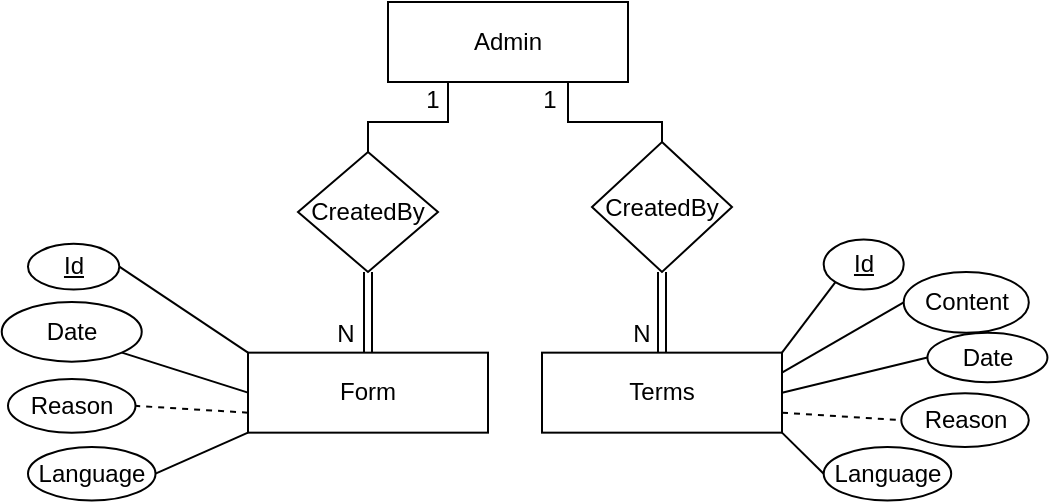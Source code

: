 <mxfile version="24.7.8">
  <diagram name="Page-1" id="fVPCt6A0FaTb8haAH9xS">
    <mxGraphModel dx="600" dy="323" grid="1" gridSize="10" guides="1" tooltips="1" connect="1" arrows="1" fold="1" page="1" pageScale="1" pageWidth="827" pageHeight="1169" math="0" shadow="0">
      <root>
        <mxCell id="0" />
        <mxCell id="1" parent="0" />
        <mxCell id="F9UBOT8fLvM2I1Nvsxj9-2" style="rounded=0;orthogonalLoop=1;jettySize=auto;html=1;exitX=0;exitY=0;exitDx=0;exitDy=0;entryX=1;entryY=0.5;entryDx=0;entryDy=0;endArrow=none;endFill=0;" parent="1" source="F9UBOT8fLvM2I1Nvsxj9-6" target="F9UBOT8fLvM2I1Nvsxj9-19" edge="1">
          <mxGeometry relative="1" as="geometry" />
        </mxCell>
        <mxCell id="F9UBOT8fLvM2I1Nvsxj9-3" style="rounded=0;orthogonalLoop=1;jettySize=auto;html=1;entryX=1;entryY=1;entryDx=0;entryDy=0;endArrow=none;endFill=0;exitX=0;exitY=0.5;exitDx=0;exitDy=0;" parent="1" source="F9UBOT8fLvM2I1Nvsxj9-6" target="F9UBOT8fLvM2I1Nvsxj9-20" edge="1">
          <mxGeometry relative="1" as="geometry">
            <mxPoint x="561.19" y="602.95" as="sourcePoint" />
          </mxGeometry>
        </mxCell>
        <mxCell id="F9UBOT8fLvM2I1Nvsxj9-5" style="edgeStyle=orthogonalEdgeStyle;rounded=0;orthogonalLoop=1;jettySize=auto;html=1;exitX=0.5;exitY=0;exitDx=0;exitDy=0;entryX=0.5;entryY=1;entryDx=0;entryDy=0;endArrow=none;endFill=0;shape=link;" parent="1" source="F9UBOT8fLvM2I1Nvsxj9-6" target="F9UBOT8fLvM2I1Nvsxj9-164" edge="1">
          <mxGeometry relative="1" as="geometry" />
        </mxCell>
        <mxCell id="Zon8c4V3Af2gcsS17Kv6-4" style="rounded=0;orthogonalLoop=1;jettySize=auto;html=1;exitX=0;exitY=0.75;exitDx=0;exitDy=0;entryX=1;entryY=0.5;entryDx=0;entryDy=0;endArrow=none;endFill=0;dashed=1;" edge="1" parent="1" source="F9UBOT8fLvM2I1Nvsxj9-6" target="Zon8c4V3Af2gcsS17Kv6-3">
          <mxGeometry relative="1" as="geometry" />
        </mxCell>
        <mxCell id="F9UBOT8fLvM2I1Nvsxj9-6" value="Form" style="rounded=0;whiteSpace=wrap;html=1;" parent="1" vertex="1">
          <mxGeometry x="580" y="595.33" width="120" height="40" as="geometry" />
        </mxCell>
        <mxCell id="F9UBOT8fLvM2I1Nvsxj9-19" value="&lt;u&gt;Id&lt;/u&gt;" style="ellipse;whiteSpace=wrap;html=1;" parent="1" vertex="1">
          <mxGeometry x="470" y="540.92" width="45.65" height="22.83" as="geometry" />
        </mxCell>
        <mxCell id="F9UBOT8fLvM2I1Nvsxj9-20" value="Date" style="ellipse;whiteSpace=wrap;html=1;" parent="1" vertex="1">
          <mxGeometry x="456.87" y="570.0" width="70" height="29.83" as="geometry" />
        </mxCell>
        <mxCell id="F9UBOT8fLvM2I1Nvsxj9-43" style="rounded=0;orthogonalLoop=1;jettySize=auto;html=1;exitX=1;exitY=0.5;exitDx=0;exitDy=0;entryX=0;entryY=1;entryDx=0;entryDy=0;endArrow=none;endFill=0;" parent="1" source="F9UBOT8fLvM2I1Nvsxj9-44" target="F9UBOT8fLvM2I1Nvsxj9-6" edge="1">
          <mxGeometry relative="1" as="geometry" />
        </mxCell>
        <mxCell id="F9UBOT8fLvM2I1Nvsxj9-44" value="Language" style="ellipse;whiteSpace=wrap;html=1;" parent="1" vertex="1">
          <mxGeometry x="470" y="642.46" width="63.75" height="26.79" as="geometry" />
        </mxCell>
        <mxCell id="F9UBOT8fLvM2I1Nvsxj9-139" style="edgeStyle=orthogonalEdgeStyle;rounded=0;orthogonalLoop=1;jettySize=auto;html=1;exitX=0.25;exitY=1;exitDx=0;exitDy=0;entryX=0.5;entryY=0;entryDx=0;entryDy=0;endArrow=none;endFill=0;" parent="1" source="F9UBOT8fLvM2I1Nvsxj9-140" target="F9UBOT8fLvM2I1Nvsxj9-164" edge="1">
          <mxGeometry relative="1" as="geometry">
            <Array as="points">
              <mxPoint x="680" y="480" />
              <mxPoint x="640" y="480" />
              <mxPoint x="640" y="495" />
            </Array>
          </mxGeometry>
        </mxCell>
        <mxCell id="F9UBOT8fLvM2I1Nvsxj9-140" value="Admin" style="rounded=0;whiteSpace=wrap;html=1;" parent="1" vertex="1">
          <mxGeometry x="650" y="420" width="120" height="40" as="geometry" />
        </mxCell>
        <mxCell id="F9UBOT8fLvM2I1Nvsxj9-146" style="rounded=0;orthogonalLoop=1;jettySize=auto;html=1;exitX=1;exitY=0;exitDx=0;exitDy=0;entryX=0;entryY=1;entryDx=0;entryDy=0;endArrow=none;endFill=0;" parent="1" source="F9UBOT8fLvM2I1Nvsxj9-151" target="F9UBOT8fLvM2I1Nvsxj9-152" edge="1">
          <mxGeometry relative="1" as="geometry" />
        </mxCell>
        <mxCell id="F9UBOT8fLvM2I1Nvsxj9-147" style="rounded=0;orthogonalLoop=1;jettySize=auto;html=1;exitX=1;exitY=0.5;exitDx=0;exitDy=0;entryX=0;entryY=0.5;entryDx=0;entryDy=0;endArrow=none;endFill=0;" parent="1" source="F9UBOT8fLvM2I1Nvsxj9-151" target="F9UBOT8fLvM2I1Nvsxj9-154" edge="1">
          <mxGeometry relative="1" as="geometry" />
        </mxCell>
        <mxCell id="Zon8c4V3Af2gcsS17Kv6-2" style="rounded=0;orthogonalLoop=1;jettySize=auto;html=1;exitX=1;exitY=0.75;exitDx=0;exitDy=0;entryX=0;entryY=0.5;entryDx=0;entryDy=0;endArrow=none;endFill=0;dashed=1;" edge="1" parent="1" source="F9UBOT8fLvM2I1Nvsxj9-151" target="Zon8c4V3Af2gcsS17Kv6-1">
          <mxGeometry relative="1" as="geometry" />
        </mxCell>
        <mxCell id="F9UBOT8fLvM2I1Nvsxj9-151" value="Terms" style="rounded=0;whiteSpace=wrap;html=1;" parent="1" vertex="1">
          <mxGeometry x="727" y="595.33" width="120" height="40" as="geometry" />
        </mxCell>
        <mxCell id="F9UBOT8fLvM2I1Nvsxj9-152" value="&lt;u&gt;Id&lt;/u&gt;" style="ellipse;whiteSpace=wrap;html=1;" parent="1" vertex="1">
          <mxGeometry x="867.85" y="538.75" width="40" height="25" as="geometry" />
        </mxCell>
        <mxCell id="F9UBOT8fLvM2I1Nvsxj9-153" value="Content" style="ellipse;whiteSpace=wrap;html=1;" parent="1" vertex="1">
          <mxGeometry x="907.85" y="555" width="62.56" height="30.42" as="geometry" />
        </mxCell>
        <mxCell id="F9UBOT8fLvM2I1Nvsxj9-154" value="Date" style="ellipse;whiteSpace=wrap;html=1;" parent="1" vertex="1">
          <mxGeometry x="919.72" y="585.42" width="60" height="24.67" as="geometry" />
        </mxCell>
        <mxCell id="F9UBOT8fLvM2I1Nvsxj9-155" style="rounded=0;orthogonalLoop=1;jettySize=auto;html=1;exitX=0;exitY=0.5;exitDx=0;exitDy=0;endArrow=none;endFill=0;entryX=1;entryY=0.25;entryDx=0;entryDy=0;" parent="1" source="F9UBOT8fLvM2I1Nvsxj9-153" target="F9UBOT8fLvM2I1Nvsxj9-151" edge="1">
          <mxGeometry relative="1" as="geometry">
            <mxPoint x="880.17" y="607.25" as="targetPoint" />
          </mxGeometry>
        </mxCell>
        <mxCell id="F9UBOT8fLvM2I1Nvsxj9-159" style="edgeStyle=orthogonalEdgeStyle;rounded=0;orthogonalLoop=1;jettySize=auto;html=1;exitX=0.5;exitY=0;exitDx=0;exitDy=0;entryX=0.75;entryY=1;entryDx=0;entryDy=0;endArrow=none;endFill=0;" parent="1" source="F9UBOT8fLvM2I1Nvsxj9-161" target="F9UBOT8fLvM2I1Nvsxj9-140" edge="1">
          <mxGeometry relative="1" as="geometry">
            <Array as="points">
              <mxPoint x="787" y="480" />
              <mxPoint x="740" y="480" />
            </Array>
          </mxGeometry>
        </mxCell>
        <mxCell id="F9UBOT8fLvM2I1Nvsxj9-160" style="edgeStyle=orthogonalEdgeStyle;rounded=0;orthogonalLoop=1;jettySize=auto;html=1;exitX=0.5;exitY=1;exitDx=0;exitDy=0;entryX=0.5;entryY=0;entryDx=0;entryDy=0;shape=link;" parent="1" source="F9UBOT8fLvM2I1Nvsxj9-161" target="F9UBOT8fLvM2I1Nvsxj9-151" edge="1">
          <mxGeometry relative="1" as="geometry" />
        </mxCell>
        <mxCell id="F9UBOT8fLvM2I1Nvsxj9-161" value="&lt;div&gt;CreatedBy&lt;/div&gt;" style="rhombus;whiteSpace=wrap;html=1;" parent="1" vertex="1">
          <mxGeometry x="752" y="490" width="70" height="65" as="geometry" />
        </mxCell>
        <mxCell id="F9UBOT8fLvM2I1Nvsxj9-162" value="1" style="text;html=1;align=center;verticalAlign=middle;whiteSpace=wrap;rounded=0;" parent="1" vertex="1">
          <mxGeometry x="727.0" y="464" width="8" height="10" as="geometry" />
        </mxCell>
        <mxCell id="F9UBOT8fLvM2I1Nvsxj9-163" value="N" style="text;html=1;align=center;verticalAlign=middle;whiteSpace=wrap;rounded=0;" parent="1" vertex="1">
          <mxGeometry x="773.17" y="581.25" width="8" height="10" as="geometry" />
        </mxCell>
        <mxCell id="F9UBOT8fLvM2I1Nvsxj9-164" value="CreatedBy" style="rhombus;whiteSpace=wrap;html=1;" parent="1" vertex="1">
          <mxGeometry x="605" y="495" width="70" height="60" as="geometry" />
        </mxCell>
        <mxCell id="F9UBOT8fLvM2I1Nvsxj9-165" value="N" style="text;html=1;align=center;verticalAlign=middle;whiteSpace=wrap;rounded=0;" parent="1" vertex="1">
          <mxGeometry x="624.31" y="580.25" width="9.94" height="11" as="geometry" />
        </mxCell>
        <mxCell id="F9UBOT8fLvM2I1Nvsxj9-166" value="1" style="text;html=1;align=center;verticalAlign=middle;whiteSpace=wrap;rounded=0;" parent="1" vertex="1">
          <mxGeometry x="668" y="459" width="9" height="20" as="geometry" />
        </mxCell>
        <mxCell id="F9UBOT8fLvM2I1Nvsxj9-174" style="rounded=0;orthogonalLoop=1;jettySize=auto;html=1;exitX=0;exitY=0.5;exitDx=0;exitDy=0;entryX=1;entryY=1;entryDx=0;entryDy=0;endArrow=none;endFill=0;" parent="1" source="F9UBOT8fLvM2I1Nvsxj9-173" target="F9UBOT8fLvM2I1Nvsxj9-151" edge="1">
          <mxGeometry relative="1" as="geometry" />
        </mxCell>
        <mxCell id="F9UBOT8fLvM2I1Nvsxj9-173" value="Language" style="ellipse;whiteSpace=wrap;html=1;" parent="1" vertex="1">
          <mxGeometry x="867.85" y="642.46" width="63.75" height="26.79" as="geometry" />
        </mxCell>
        <mxCell id="Zon8c4V3Af2gcsS17Kv6-1" value="Reason" style="ellipse;whiteSpace=wrap;html=1;" vertex="1" parent="1">
          <mxGeometry x="906.66" y="615.67" width="63.75" height="26.79" as="geometry" />
        </mxCell>
        <mxCell id="Zon8c4V3Af2gcsS17Kv6-3" value="Reason" style="ellipse;whiteSpace=wrap;html=1;" vertex="1" parent="1">
          <mxGeometry x="460.0" y="608.54" width="63.75" height="26.79" as="geometry" />
        </mxCell>
      </root>
    </mxGraphModel>
  </diagram>
</mxfile>
